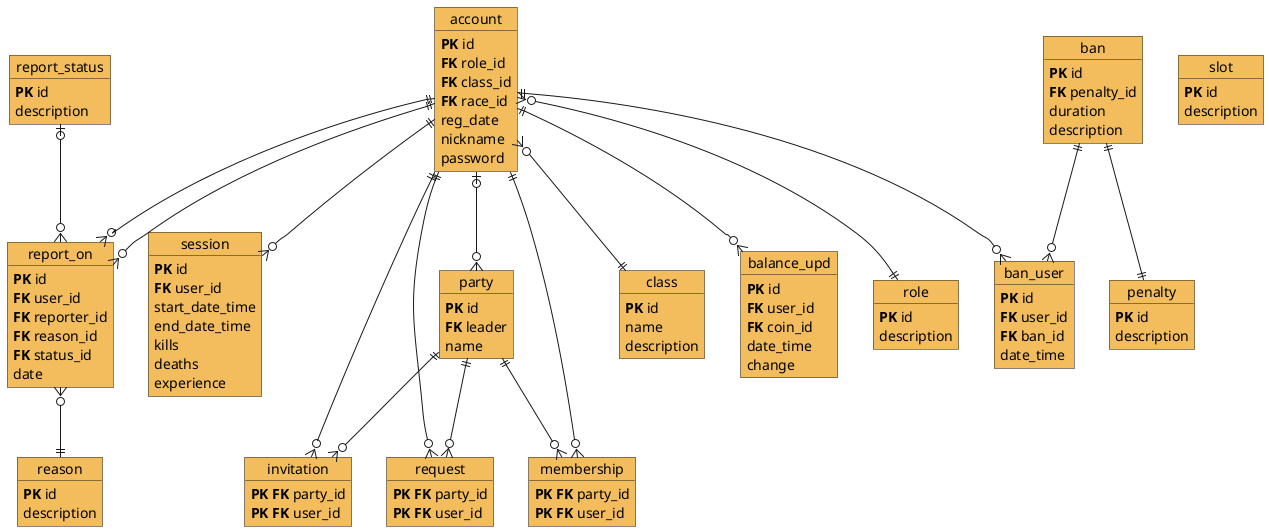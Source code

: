 @startuml C

object role #f3bd5d {
    **PK** id
    description
}
object reason #f3bd5d {
    **PK** id
    description
}
object session #f3bd5d {
    **PK** id
    **FK** user_id
    start_date_time
    end_date_time
    kills
    deaths 
    experience
}
object report_status #f3bd5d {
    **PK** id
    description
}
object report_on #f3bd5d {
    **PK** id
    **FK** user_id
    **FK** reporter_id
    **FK** reason_id
    **FK** status_id
    date
}
object ban #f3bd5d {
    **PK** id
    **FK** penalty_id
    duration
    description
}
object ban_user #f3bd5d {
    **PK** id
    **FK** user_id
    **FK** ban_id
    date_time
}
object party #f3bd5d { 
    **PK** id  
    **FK** leader
    name
}
object invitation #f3bd5d {
    **PK** **FK** party_id
    **PK** **FK** user_id
}
object request #f3bd5d {
    **PK** **FK** party_id
    **PK** **FK** user_id
}
object membership #f3bd5d {
    **PK** **FK** party_id
    **PK** **FK** user_id
} 
object "account" as user #f3bd5d {
    **PK** id 
    **FK** role_id
    **FK** class_id
    **FK** race_id
    reg_date
    nickname
    password
}
object class #f3bd5d {
    **PK** id 
    name
    description
}
object penalty #f3bd5d {
    **PK** id
    description
}
object balance_upd #f3bd5d {
    **PK** id
    **FK** user_id 
    **FK** coin_id
    date_time
    change
}
object slot #f3bd5d {
    **PK** id
    description
}

user ||--o{ report_on
user ||--o{ report_on
user ||--o{ ban_user
ban ||--o{ ban_user
user ||--o{ session
ban ||--|| penalty
party ||--o{ membership 
user ||--o{ membership 
user |o--o{ party
user ||--o{ balance_upd
user }o--|| role
report_on }o--|| reason
user ||--o{ invitation
user ||--o{ request
party ||--o{ invitation
party ||--o{ request
user }o--|| class
report_status |o--o{ report_on

@enduml